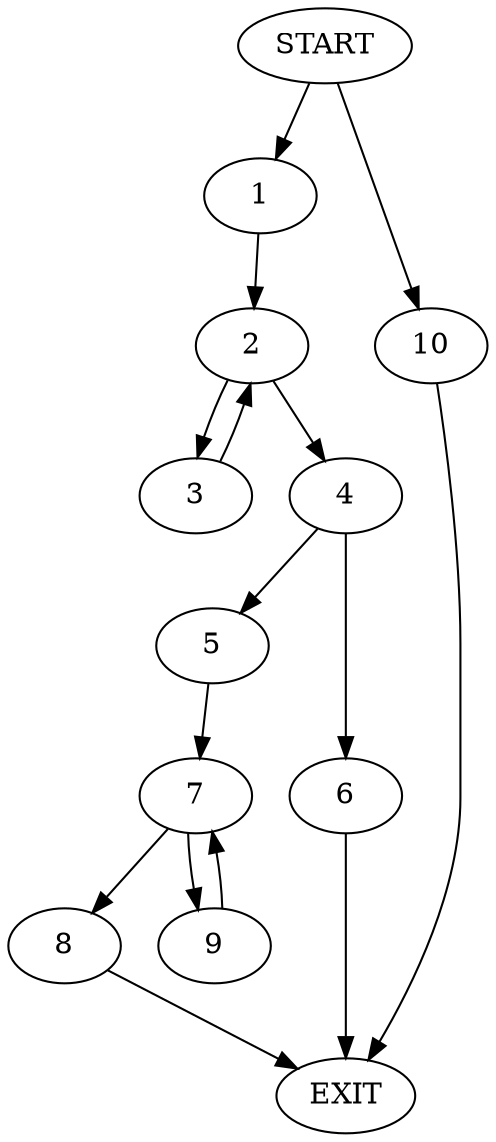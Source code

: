 digraph {
0 [label="START"]
11 [label="EXIT"]
0 -> 1
1 -> 2
2 -> 3
2 -> 4
3 -> 2
4 -> 5
4 -> 6
5 -> 7
6 -> 11
7 -> 8
7 -> 9
9 -> 7
8 -> 11
0 -> 10
10 -> 11
}
